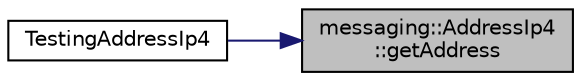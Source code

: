 digraph "messaging::AddressIp4::getAddress"
{
 // LATEX_PDF_SIZE
  edge [fontname="Helvetica",fontsize="10",labelfontname="Helvetica",labelfontsize="10"];
  node [fontname="Helvetica",fontsize="10",shape=record];
  rankdir="RL";
  Node1 [label="messaging::AddressIp4\l::getAddress",height=0.2,width=0.4,color="black", fillcolor="grey75", style="filled", fontcolor="black",tooltip="This method will return just the address as a string that is readable by humans and can be used by th..."];
  Node1 -> Node2 [dir="back",color="midnightblue",fontsize="10",style="solid",fontname="Helvetica"];
  Node2 [label="TestingAddressIp4",height=0.2,width=0.4,color="black", fillcolor="white", style="filled",URL="$_c_s_e687___test_harness___o_r_i_g___b_a_c_k_u_p_8cpp.html#ab28705051562a646b3a1820955cc1349",tooltip=" "];
}
